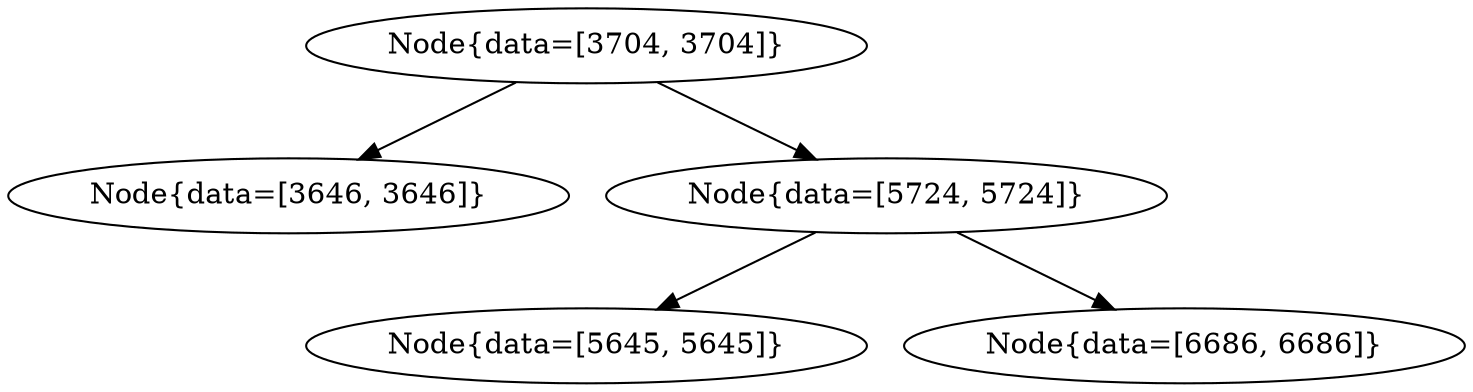 digraph G{
1606549065 [label="Node{data=[3704, 3704]}"]
1606549065 -> 931975776
931975776 [label="Node{data=[3646, 3646]}"]
1606549065 -> 2086402598
2086402598 [label="Node{data=[5724, 5724]}"]
2086402598 -> 279414094
279414094 [label="Node{data=[5645, 5645]}"]
2086402598 -> 1086591653
1086591653 [label="Node{data=[6686, 6686]}"]
}